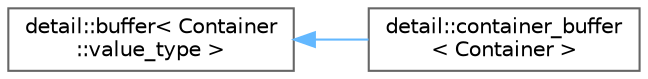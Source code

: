 digraph "类继承关系图"
{
 // LATEX_PDF_SIZE
  bgcolor="transparent";
  edge [fontname=Helvetica,fontsize=10,labelfontname=Helvetica,labelfontsize=10];
  node [fontname=Helvetica,fontsize=10,shape=box,height=0.2,width=0.4];
  rankdir="LR";
  Node0 [id="Node000000",label="detail::buffer\< Container\l::value_type \>",height=0.2,width=0.4,color="grey40", fillcolor="white", style="filled",URL="$classdetail_1_1buffer.html",tooltip=" "];
  Node0 -> Node1 [id="edge558_Node000000_Node000001",dir="back",color="steelblue1",style="solid",tooltip=" "];
  Node1 [id="Node000001",label="detail::container_buffer\l\< Container \>",height=0.2,width=0.4,color="grey40", fillcolor="white", style="filled",URL="$classdetail_1_1container__buffer.html",tooltip=" "];
}
